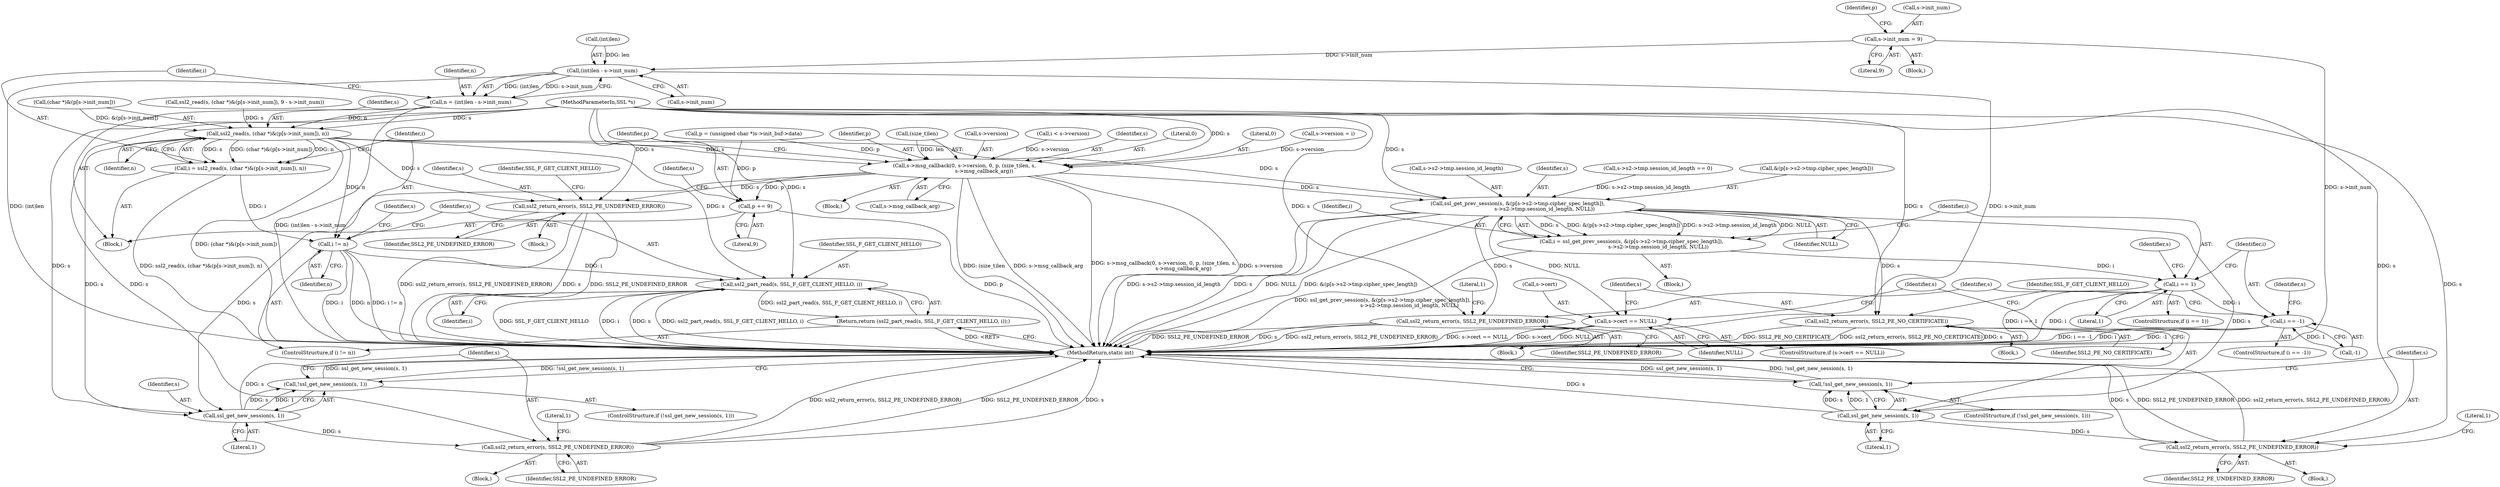 digraph "0_openssl_d81a1600588b726c2bdccda7efad3cc7a87d6245@pointer" {
"1000196" [label="(Call,s->init_num = 9)"];
"1000374" [label="(Call,(int)len - s->init_num)"];
"1000372" [label="(Call,n = (int)len - s->init_num)"];
"1000383" [label="(Call,ssl2_read(s, (char *)&(p[s->init_num]), n))"];
"1000381" [label="(Call,i = ssl2_read(s, (char *)&(p[s->init_num]), n))"];
"1000395" [label="(Call,i != n)"];
"1000399" [label="(Call,ssl2_part_read(s, SSL_F_GET_CLIENT_HELLO, i))"];
"1000398" [label="(Return,return (ssl2_part_read(s, SSL_F_GET_CLIENT_HELLO, i));)"];
"1000408" [label="(Call,s->msg_callback(0, s->version, 0, p, (size_t)len, s,\n                        s->msg_callback_arg))"];
"1000422" [label="(Call,p += 9)"];
"1000446" [label="(Call,ssl2_return_error(s, SSL2_PE_UNDEFINED_ERROR))"];
"1000468" [label="(Call,ssl_get_new_session(s, 1))"];
"1000467" [label="(Call,!ssl_get_new_session(s, 1))"];
"1000472" [label="(Call,ssl2_return_error(s, SSL2_PE_UNDEFINED_ERROR))"];
"1000482" [label="(Call,ssl_get_prev_session(s, &(p[s->s2->tmp.cipher_spec_length]),\n                                 s->s2->tmp.session_id_length, NULL))"];
"1000480" [label="(Call,i = ssl_get_prev_session(s, &(p[s->s2->tmp.cipher_spec_length]),\n                                 s->s2->tmp.session_id_length, NULL))"];
"1000503" [label="(Call,i == 1)"];
"1000514" [label="(Call,i == -1)"];
"1000519" [label="(Call,ssl2_return_error(s, SSL2_PE_UNDEFINED_ERROR))"];
"1000528" [label="(Call,s->cert == NULL)"];
"1000534" [label="(Call,ssl2_return_error(s, SSL2_PE_NO_CERTIFICATE))"];
"1000545" [label="(Call,ssl_get_new_session(s, 1))"];
"1000544" [label="(Call,!ssl_get_new_session(s, 1))"];
"1000549" [label="(Call,ssl2_return_error(s, SSL2_PE_UNDEFINED_ERROR))"];
"1000393" [label="(Identifier,n)"];
"1000469" [label="(Identifier,s)"];
"1000528" [label="(Call,s->cert == NULL)"];
"1000546" [label="(Identifier,s)"];
"1000504" [label="(Identifier,i)"];
"1000398" [label="(Return,return (ssl2_part_read(s, SSL_F_GET_CLIENT_HELLO, i));)"];
"1000397" [label="(Identifier,n)"];
"1000533" [label="(Block,)"];
"1000514" [label="(Call,i == -1)"];
"1000409" [label="(Literal,0)"];
"1000519" [label="(Call,ssl2_return_error(s, SSL2_PE_UNDEFINED_ERROR))"];
"1000384" [label="(Identifier,s)"];
"1000419" [label="(Call,s->msg_callback_arg)"];
"1000550" [label="(Identifier,s)"];
"1000373" [label="(Identifier,n)"];
"1000536" [label="(Identifier,SSL2_PE_NO_CERTIFICATE)"];
"1000375" [label="(Call,(int)len)"];
"1000445" [label="(Block,)"];
"1000527" [label="(ControlStructure,if (s->cert == NULL))"];
"1000378" [label="(Call,s->init_num)"];
"1000385" [label="(Call,(char *)&(p[s->init_num]))"];
"1000479" [label="(Block,)"];
"1000424" [label="(Literal,9)"];
"1000524" [label="(Literal,1)"];
"1000551" [label="(Identifier,SSL2_PE_UNDEFINED_ERROR)"];
"1000521" [label="(Identifier,SSL2_PE_UNDEFINED_ERROR)"];
"1000543" [label="(ControlStructure,if (!ssl_get_new_session(s, 1)))"];
"1000238" [label="(Call,s->version = i)"];
"1000381" [label="(Call,i = ssl2_read(s, (char *)&(p[s->init_num]), n))"];
"1000448" [label="(Identifier,SSL2_PE_UNDEFINED_ERROR)"];
"1000165" [label="(Block,)"];
"1000555" [label="(MethodReturn,static int)"];
"1000400" [label="(Identifier,s)"];
"1000414" [label="(Identifier,p)"];
"1000431" [label="(Identifier,s)"];
"1000481" [label="(Identifier,i)"];
"1000456" [label="(Call,s->s2->tmp.session_id_length == 0)"];
"1000407" [label="(Block,)"];
"1000422" [label="(Call,p += 9)"];
"1000402" [label="(Identifier,i)"];
"1000382" [label="(Identifier,i)"];
"1000395" [label="(Call,i != n)"];
"1000544" [label="(Call,!ssl_get_new_session(s, 1))"];
"1000415" [label="(Call,(size_t)len)"];
"1000477" [label="(Literal,1)"];
"1000423" [label="(Identifier,p)"];
"1000396" [label="(Identifier,i)"];
"1000467" [label="(Call,!ssl_get_new_session(s, 1))"];
"1000548" [label="(Block,)"];
"1000545" [label="(Call,ssl_get_new_session(s, 1))"];
"1000408" [label="(Call,s->msg_callback(0, s->version, 0, p, (size_t)len, s,\n                        s->msg_callback_arg))"];
"1000501" [label="(Identifier,NULL)"];
"1000520" [label="(Identifier,s)"];
"1000196" [label="(Call,s->init_num = 9)"];
"1000538" [label="(Identifier,SSL_F_GET_CLIENT_HELLO)"];
"1000534" [label="(Call,ssl2_return_error(s, SSL2_PE_NO_CERTIFICATE))"];
"1000468" [label="(Call,ssl_get_new_session(s, 1))"];
"1000532" [label="(Identifier,NULL)"];
"1000513" [label="(ControlStructure,if (i == -1))"];
"1000399" [label="(Call,ssl2_part_read(s, SSL_F_GET_CLIENT_HELLO, i))"];
"1000205" [label="(Identifier,p)"];
"1000410" [label="(Call,s->version)"];
"1000383" [label="(Call,ssl2_read(s, (char *)&(p[s->init_num]), n))"];
"1000530" [label="(Identifier,s)"];
"1000401" [label="(Identifier,SSL_F_GET_CLIENT_HELLO)"];
"1000405" [label="(Identifier,s)"];
"1000318" [label="(Call,p = (unsigned char *)s->init_buf->data)"];
"1000374" [label="(Call,(int)len - s->init_num)"];
"1000484" [label="(Call,&(p[s->s2->tmp.cipher_spec_length]))"];
"1000233" [label="(Call,i < s->version)"];
"1000482" [label="(Call,ssl_get_prev_session(s, &(p[s->s2->tmp.cipher_spec_length]),\n                                 s->s2->tmp.session_id_length, NULL))"];
"1000450" [label="(Identifier,SSL_F_GET_CLIENT_HELLO)"];
"1000473" [label="(Identifier,s)"];
"1000471" [label="(Block,)"];
"1000418" [label="(Identifier,s)"];
"1000547" [label="(Literal,1)"];
"1000197" [label="(Call,s->init_num)"];
"1000535" [label="(Identifier,s)"];
"1000494" [label="(Call,s->s2->tmp.session_id_length)"];
"1000554" [label="(Literal,1)"];
"1000413" [label="(Literal,0)"];
"1000394" [label="(ControlStructure,if (i != n))"];
"1000446" [label="(Call,ssl2_return_error(s, SSL2_PE_UNDEFINED_ERROR))"];
"1000372" [label="(Call,n = (int)len - s->init_num)"];
"1000483" [label="(Identifier,s)"];
"1000472" [label="(Call,ssl2_return_error(s, SSL2_PE_UNDEFINED_ERROR))"];
"1000516" [label="(Call,-1)"];
"1000112" [label="(Block,)"];
"1000529" [label="(Call,s->cert)"];
"1000503" [label="(Call,i == 1)"];
"1000200" [label="(Literal,9)"];
"1000549" [label="(Call,ssl2_return_error(s, SSL2_PE_UNDEFINED_ERROR))"];
"1000505" [label="(Literal,1)"];
"1000470" [label="(Literal,1)"];
"1000466" [label="(ControlStructure,if (!ssl_get_new_session(s, 1)))"];
"1000502" [label="(ControlStructure,if (i == 1))"];
"1000474" [label="(Identifier,SSL2_PE_UNDEFINED_ERROR)"];
"1000447" [label="(Identifier,s)"];
"1000518" [label="(Block,)"];
"1000509" [label="(Identifier,s)"];
"1000480" [label="(Call,i = ssl_get_prev_session(s, &(p[s->s2->tmp.cipher_spec_length]),\n                                 s->s2->tmp.session_id_length, NULL))"];
"1000515" [label="(Identifier,i)"];
"1000168" [label="(Call,ssl2_read(s, (char *)&(p[s->init_num]), 9 - s->init_num))"];
"1000111" [label="(MethodParameterIn,SSL *s)"];
"1000196" -> "1000165"  [label="AST: "];
"1000196" -> "1000200"  [label="CFG: "];
"1000197" -> "1000196"  [label="AST: "];
"1000200" -> "1000196"  [label="AST: "];
"1000205" -> "1000196"  [label="CFG: "];
"1000196" -> "1000555"  [label="DDG: s->init_num"];
"1000196" -> "1000374"  [label="DDG: s->init_num"];
"1000374" -> "1000372"  [label="AST: "];
"1000374" -> "1000378"  [label="CFG: "];
"1000375" -> "1000374"  [label="AST: "];
"1000378" -> "1000374"  [label="AST: "];
"1000372" -> "1000374"  [label="CFG: "];
"1000374" -> "1000555"  [label="DDG: (int)len"];
"1000374" -> "1000555"  [label="DDG: s->init_num"];
"1000374" -> "1000372"  [label="DDG: (int)len"];
"1000374" -> "1000372"  [label="DDG: s->init_num"];
"1000375" -> "1000374"  [label="DDG: len"];
"1000372" -> "1000112"  [label="AST: "];
"1000373" -> "1000372"  [label="AST: "];
"1000382" -> "1000372"  [label="CFG: "];
"1000372" -> "1000555"  [label="DDG: (int)len - s->init_num"];
"1000372" -> "1000383"  [label="DDG: n"];
"1000383" -> "1000381"  [label="AST: "];
"1000383" -> "1000393"  [label="CFG: "];
"1000384" -> "1000383"  [label="AST: "];
"1000385" -> "1000383"  [label="AST: "];
"1000393" -> "1000383"  [label="AST: "];
"1000381" -> "1000383"  [label="CFG: "];
"1000383" -> "1000555"  [label="DDG: (char *)&(p[s->init_num])"];
"1000383" -> "1000381"  [label="DDG: s"];
"1000383" -> "1000381"  [label="DDG: (char *)&(p[s->init_num])"];
"1000383" -> "1000381"  [label="DDG: n"];
"1000168" -> "1000383"  [label="DDG: s"];
"1000111" -> "1000383"  [label="DDG: s"];
"1000385" -> "1000383"  [label="DDG: &(p[s->init_num])"];
"1000383" -> "1000395"  [label="DDG: n"];
"1000383" -> "1000399"  [label="DDG: s"];
"1000383" -> "1000408"  [label="DDG: s"];
"1000383" -> "1000446"  [label="DDG: s"];
"1000383" -> "1000468"  [label="DDG: s"];
"1000383" -> "1000482"  [label="DDG: s"];
"1000381" -> "1000112"  [label="AST: "];
"1000382" -> "1000381"  [label="AST: "];
"1000396" -> "1000381"  [label="CFG: "];
"1000381" -> "1000555"  [label="DDG: ssl2_read(s, (char *)&(p[s->init_num]), n)"];
"1000381" -> "1000395"  [label="DDG: i"];
"1000395" -> "1000394"  [label="AST: "];
"1000395" -> "1000397"  [label="CFG: "];
"1000396" -> "1000395"  [label="AST: "];
"1000397" -> "1000395"  [label="AST: "];
"1000400" -> "1000395"  [label="CFG: "];
"1000405" -> "1000395"  [label="CFG: "];
"1000395" -> "1000555"  [label="DDG: i"];
"1000395" -> "1000555"  [label="DDG: n"];
"1000395" -> "1000555"  [label="DDG: i != n"];
"1000395" -> "1000399"  [label="DDG: i"];
"1000399" -> "1000398"  [label="AST: "];
"1000399" -> "1000402"  [label="CFG: "];
"1000400" -> "1000399"  [label="AST: "];
"1000401" -> "1000399"  [label="AST: "];
"1000402" -> "1000399"  [label="AST: "];
"1000398" -> "1000399"  [label="CFG: "];
"1000399" -> "1000555"  [label="DDG: SSL_F_GET_CLIENT_HELLO"];
"1000399" -> "1000555"  [label="DDG: i"];
"1000399" -> "1000555"  [label="DDG: s"];
"1000399" -> "1000555"  [label="DDG: ssl2_part_read(s, SSL_F_GET_CLIENT_HELLO, i)"];
"1000399" -> "1000398"  [label="DDG: ssl2_part_read(s, SSL_F_GET_CLIENT_HELLO, i)"];
"1000111" -> "1000399"  [label="DDG: s"];
"1000398" -> "1000394"  [label="AST: "];
"1000555" -> "1000398"  [label="CFG: "];
"1000398" -> "1000555"  [label="DDG: <RET>"];
"1000408" -> "1000407"  [label="AST: "];
"1000408" -> "1000419"  [label="CFG: "];
"1000409" -> "1000408"  [label="AST: "];
"1000410" -> "1000408"  [label="AST: "];
"1000413" -> "1000408"  [label="AST: "];
"1000414" -> "1000408"  [label="AST: "];
"1000415" -> "1000408"  [label="AST: "];
"1000418" -> "1000408"  [label="AST: "];
"1000419" -> "1000408"  [label="AST: "];
"1000423" -> "1000408"  [label="CFG: "];
"1000408" -> "1000555"  [label="DDG: s->msg_callback(0, s->version, 0, p, (size_t)len, s,\n                        s->msg_callback_arg)"];
"1000408" -> "1000555"  [label="DDG: s->version"];
"1000408" -> "1000555"  [label="DDG: (size_t)len"];
"1000408" -> "1000555"  [label="DDG: s->msg_callback_arg"];
"1000238" -> "1000408"  [label="DDG: s->version"];
"1000233" -> "1000408"  [label="DDG: s->version"];
"1000318" -> "1000408"  [label="DDG: p"];
"1000415" -> "1000408"  [label="DDG: len"];
"1000111" -> "1000408"  [label="DDG: s"];
"1000408" -> "1000422"  [label="DDG: p"];
"1000408" -> "1000446"  [label="DDG: s"];
"1000408" -> "1000468"  [label="DDG: s"];
"1000408" -> "1000482"  [label="DDG: s"];
"1000422" -> "1000112"  [label="AST: "];
"1000422" -> "1000424"  [label="CFG: "];
"1000423" -> "1000422"  [label="AST: "];
"1000424" -> "1000422"  [label="AST: "];
"1000431" -> "1000422"  [label="CFG: "];
"1000422" -> "1000555"  [label="DDG: p"];
"1000318" -> "1000422"  [label="DDG: p"];
"1000446" -> "1000445"  [label="AST: "];
"1000446" -> "1000448"  [label="CFG: "];
"1000447" -> "1000446"  [label="AST: "];
"1000448" -> "1000446"  [label="AST: "];
"1000450" -> "1000446"  [label="CFG: "];
"1000446" -> "1000555"  [label="DDG: ssl2_return_error(s, SSL2_PE_UNDEFINED_ERROR)"];
"1000446" -> "1000555"  [label="DDG: s"];
"1000446" -> "1000555"  [label="DDG: SSL2_PE_UNDEFINED_ERROR"];
"1000111" -> "1000446"  [label="DDG: s"];
"1000468" -> "1000467"  [label="AST: "];
"1000468" -> "1000470"  [label="CFG: "];
"1000469" -> "1000468"  [label="AST: "];
"1000470" -> "1000468"  [label="AST: "];
"1000467" -> "1000468"  [label="CFG: "];
"1000468" -> "1000555"  [label="DDG: s"];
"1000468" -> "1000467"  [label="DDG: s"];
"1000468" -> "1000467"  [label="DDG: 1"];
"1000111" -> "1000468"  [label="DDG: s"];
"1000468" -> "1000472"  [label="DDG: s"];
"1000467" -> "1000466"  [label="AST: "];
"1000473" -> "1000467"  [label="CFG: "];
"1000555" -> "1000467"  [label="CFG: "];
"1000467" -> "1000555"  [label="DDG: ssl_get_new_session(s, 1)"];
"1000467" -> "1000555"  [label="DDG: !ssl_get_new_session(s, 1)"];
"1000472" -> "1000471"  [label="AST: "];
"1000472" -> "1000474"  [label="CFG: "];
"1000473" -> "1000472"  [label="AST: "];
"1000474" -> "1000472"  [label="AST: "];
"1000477" -> "1000472"  [label="CFG: "];
"1000472" -> "1000555"  [label="DDG: ssl2_return_error(s, SSL2_PE_UNDEFINED_ERROR)"];
"1000472" -> "1000555"  [label="DDG: SSL2_PE_UNDEFINED_ERROR"];
"1000472" -> "1000555"  [label="DDG: s"];
"1000111" -> "1000472"  [label="DDG: s"];
"1000482" -> "1000480"  [label="AST: "];
"1000482" -> "1000501"  [label="CFG: "];
"1000483" -> "1000482"  [label="AST: "];
"1000484" -> "1000482"  [label="AST: "];
"1000494" -> "1000482"  [label="AST: "];
"1000501" -> "1000482"  [label="AST: "];
"1000480" -> "1000482"  [label="CFG: "];
"1000482" -> "1000555"  [label="DDG: s->s2->tmp.session_id_length"];
"1000482" -> "1000555"  [label="DDG: s"];
"1000482" -> "1000555"  [label="DDG: NULL"];
"1000482" -> "1000555"  [label="DDG: &(p[s->s2->tmp.cipher_spec_length])"];
"1000482" -> "1000480"  [label="DDG: s"];
"1000482" -> "1000480"  [label="DDG: &(p[s->s2->tmp.cipher_spec_length])"];
"1000482" -> "1000480"  [label="DDG: s->s2->tmp.session_id_length"];
"1000482" -> "1000480"  [label="DDG: NULL"];
"1000111" -> "1000482"  [label="DDG: s"];
"1000456" -> "1000482"  [label="DDG: s->s2->tmp.session_id_length"];
"1000482" -> "1000519"  [label="DDG: s"];
"1000482" -> "1000528"  [label="DDG: NULL"];
"1000482" -> "1000534"  [label="DDG: s"];
"1000482" -> "1000545"  [label="DDG: s"];
"1000480" -> "1000479"  [label="AST: "];
"1000481" -> "1000480"  [label="AST: "];
"1000504" -> "1000480"  [label="CFG: "];
"1000480" -> "1000555"  [label="DDG: ssl_get_prev_session(s, &(p[s->s2->tmp.cipher_spec_length]),\n                                 s->s2->tmp.session_id_length, NULL)"];
"1000480" -> "1000503"  [label="DDG: i"];
"1000503" -> "1000502"  [label="AST: "];
"1000503" -> "1000505"  [label="CFG: "];
"1000504" -> "1000503"  [label="AST: "];
"1000505" -> "1000503"  [label="AST: "];
"1000509" -> "1000503"  [label="CFG: "];
"1000515" -> "1000503"  [label="CFG: "];
"1000503" -> "1000555"  [label="DDG: i == 1"];
"1000503" -> "1000555"  [label="DDG: i"];
"1000503" -> "1000514"  [label="DDG: i"];
"1000514" -> "1000513"  [label="AST: "];
"1000514" -> "1000516"  [label="CFG: "];
"1000515" -> "1000514"  [label="AST: "];
"1000516" -> "1000514"  [label="AST: "];
"1000520" -> "1000514"  [label="CFG: "];
"1000530" -> "1000514"  [label="CFG: "];
"1000514" -> "1000555"  [label="DDG: i == -1"];
"1000514" -> "1000555"  [label="DDG: i"];
"1000514" -> "1000555"  [label="DDG: -1"];
"1000516" -> "1000514"  [label="DDG: 1"];
"1000519" -> "1000518"  [label="AST: "];
"1000519" -> "1000521"  [label="CFG: "];
"1000520" -> "1000519"  [label="AST: "];
"1000521" -> "1000519"  [label="AST: "];
"1000524" -> "1000519"  [label="CFG: "];
"1000519" -> "1000555"  [label="DDG: s"];
"1000519" -> "1000555"  [label="DDG: ssl2_return_error(s, SSL2_PE_UNDEFINED_ERROR)"];
"1000519" -> "1000555"  [label="DDG: SSL2_PE_UNDEFINED_ERROR"];
"1000111" -> "1000519"  [label="DDG: s"];
"1000528" -> "1000527"  [label="AST: "];
"1000528" -> "1000532"  [label="CFG: "];
"1000529" -> "1000528"  [label="AST: "];
"1000532" -> "1000528"  [label="AST: "];
"1000535" -> "1000528"  [label="CFG: "];
"1000546" -> "1000528"  [label="CFG: "];
"1000528" -> "1000555"  [label="DDG: s->cert == NULL"];
"1000528" -> "1000555"  [label="DDG: s->cert"];
"1000528" -> "1000555"  [label="DDG: NULL"];
"1000534" -> "1000533"  [label="AST: "];
"1000534" -> "1000536"  [label="CFG: "];
"1000535" -> "1000534"  [label="AST: "];
"1000536" -> "1000534"  [label="AST: "];
"1000538" -> "1000534"  [label="CFG: "];
"1000534" -> "1000555"  [label="DDG: SSL2_PE_NO_CERTIFICATE"];
"1000534" -> "1000555"  [label="DDG: ssl2_return_error(s, SSL2_PE_NO_CERTIFICATE)"];
"1000534" -> "1000555"  [label="DDG: s"];
"1000111" -> "1000534"  [label="DDG: s"];
"1000545" -> "1000544"  [label="AST: "];
"1000545" -> "1000547"  [label="CFG: "];
"1000546" -> "1000545"  [label="AST: "];
"1000547" -> "1000545"  [label="AST: "];
"1000544" -> "1000545"  [label="CFG: "];
"1000545" -> "1000555"  [label="DDG: s"];
"1000545" -> "1000544"  [label="DDG: s"];
"1000545" -> "1000544"  [label="DDG: 1"];
"1000111" -> "1000545"  [label="DDG: s"];
"1000545" -> "1000549"  [label="DDG: s"];
"1000544" -> "1000543"  [label="AST: "];
"1000550" -> "1000544"  [label="CFG: "];
"1000555" -> "1000544"  [label="CFG: "];
"1000544" -> "1000555"  [label="DDG: ssl_get_new_session(s, 1)"];
"1000544" -> "1000555"  [label="DDG: !ssl_get_new_session(s, 1)"];
"1000549" -> "1000548"  [label="AST: "];
"1000549" -> "1000551"  [label="CFG: "];
"1000550" -> "1000549"  [label="AST: "];
"1000551" -> "1000549"  [label="AST: "];
"1000554" -> "1000549"  [label="CFG: "];
"1000549" -> "1000555"  [label="DDG: s"];
"1000549" -> "1000555"  [label="DDG: SSL2_PE_UNDEFINED_ERROR"];
"1000549" -> "1000555"  [label="DDG: ssl2_return_error(s, SSL2_PE_UNDEFINED_ERROR)"];
"1000111" -> "1000549"  [label="DDG: s"];
}
